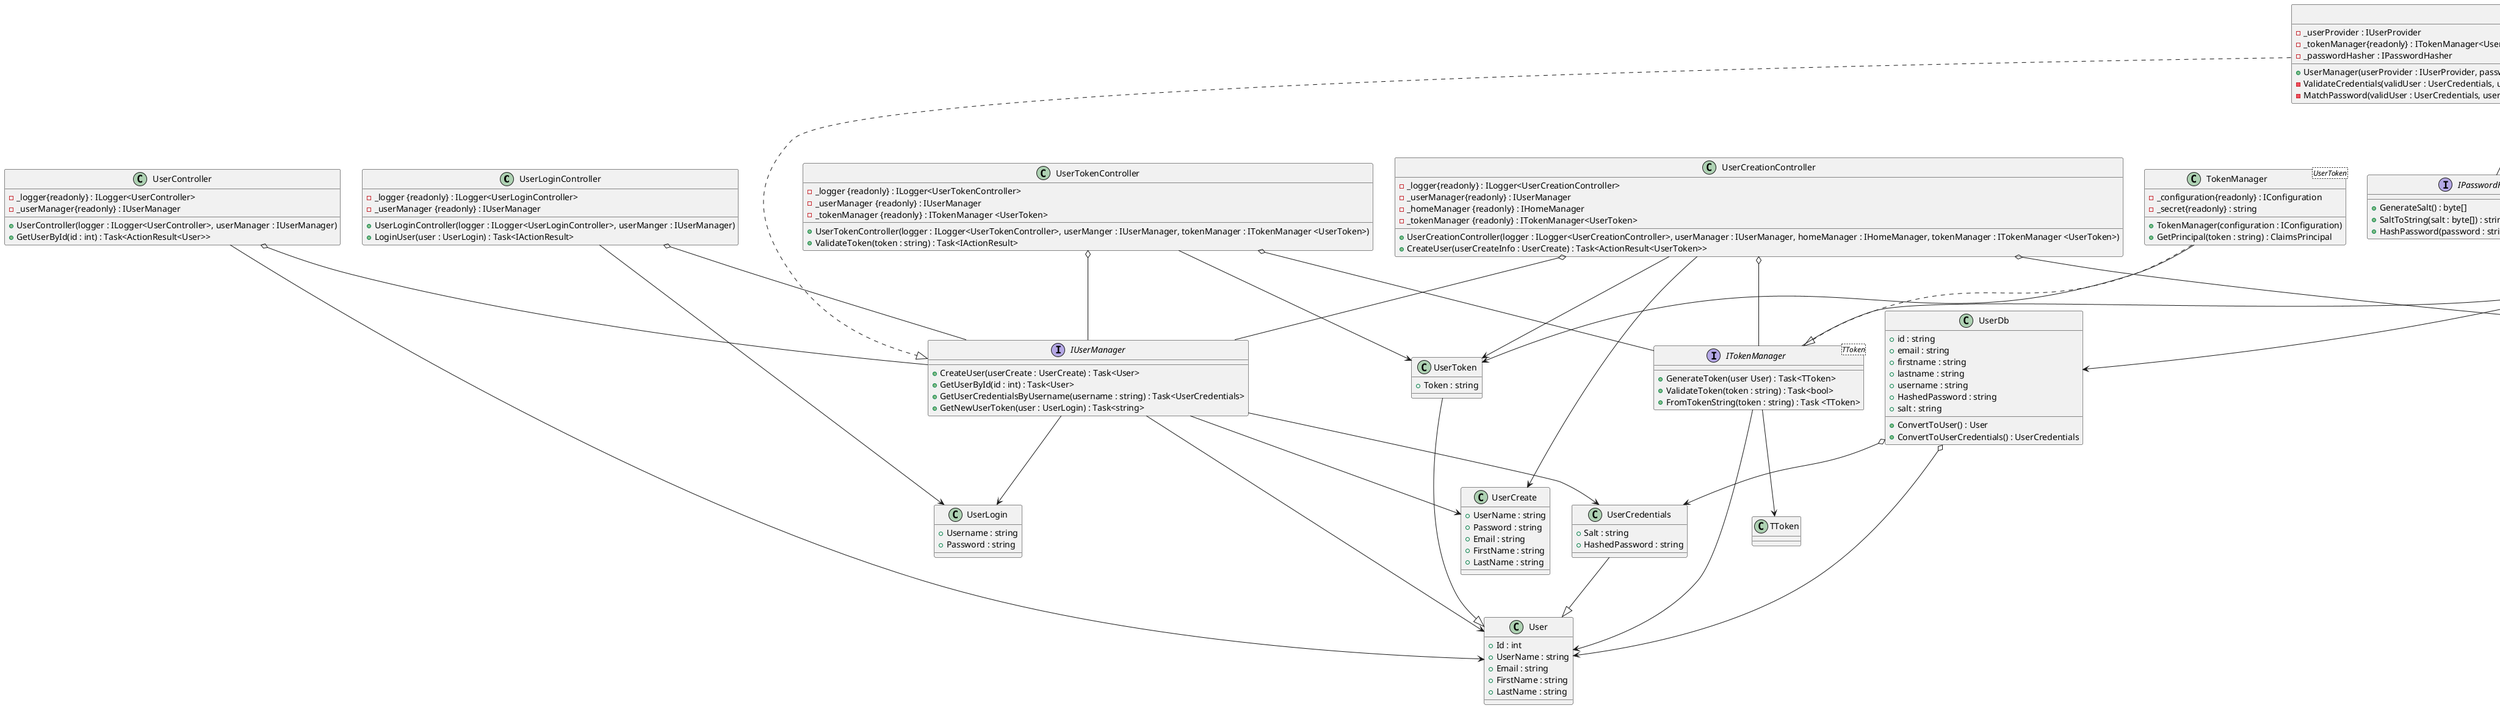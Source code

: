 @startuml API
top to bottom direction
UserLoginController o-- IUserManager
UserLoginController --> UserLogin
class UserLoginController{
    -_logger {readonly} : ILogger<UserLoginController>
    -_userManager {readonly} : IUserManager
    +UserLoginController(logger : ILogger<UserLoginController>, userManger : IUserManager)
    +LoginUser(user : UserLogin) : Task<IActionResult>
}

UserTokenController o-- IUserManager
UserTokenController o-- ITokenManager
UserTokenController --> UserToken
class UserTokenController{
    -_logger {readonly} : ILogger<UserTokenController>
    -_userManager {readonly} : IUserManager
    -_tokenManager {readonly} : ITokenManager <UserToken>
    +UserTokenController(logger : ILogger<UserTokenController>, userManger : IUserManager, tokenManager : ITokenManager <UserToken>)
    +ValidateToken(token : string) : Task<IActionResult>
}

UserCreationController o-- IUserManager
UserCreationController o-- IHomeManager
UserCreationController o-- ITokenManager
UserCreationController --> UserToken
UserCreationController --> UserCreate
class UserCreationController{
    -_logger{readonly} : ILogger<UserCreationController>
    -_userManager{readonly} : IUserManager
    -_homeManager {readonly} : IHomeManager
    -_tokenManager {readonly} : ITokenManager<UserToken>
    +UserCreationController(logger : ILogger<UserCreationController>, userManager : IUserManager, homeManager : IHomeManager, tokenManager : ITokenManager <UserToken>)
    +CreateUser(userCreateInfo : UserCreate) : Task<ActionResult<UserToken>>
}

UserController --> User
UserController o-- IUserManager
class UserController{
    -_logger{readonly} : ILogger<UserController>
    -_userManager{readonly} : IUserManager
    +UserController(logger : ILogger<UserController>, userManager : IUserManager)
    +GetUserById(id : int) : Task<ActionResult<User>>
}

HubController --> Hub
HubController o-- IHubManager
class HubController{
    -_logger{readonly} : ILogger<HubController>
    -_hubManager{readonly} : IHubManager
    +HubController(logger : ILogger<HubController>, hubManager : IHubManager)
    +GetHubById(id : int) : Task<ActionResult<Hub>>
    +GetHubsByHomeId(homeId : int) : Task<ActionResult<List<Hub>>>
    +GetHubsByUserId(userId : int) : Task<ActionResult<List<Hub>>>

}
HubCreationController --> HubCreate
HubCreationController --> Hub
HubCreationController o-- IHubManager
class HubCreationController{
    -_logger{readonly} : ILogger<HubCreationController>
    -_hubManager{readonly} : IHubManager
    +HubCreationController(logger : ILogger<HubCreationController>, hubManager : IHubManager)
    +CreateHub(hubCreateInfo : HubCreate) : Task<ActionResult<Hub>>
}

HomeCreationController --> HomeCreate
HomeCreationController o-- IHomeManager
HomeCreationController --> Home
class HomeCreationController{
    -_logger{readonly} : ILogger<HomeCreationController>
    -_homeManager{readonly} : IHomeManager
    +HomeCreationController(logger : ILogger<HomeCreationController>, homeManager: IHomeManager)
    +CreateHome(homeCreateInfo HomeCreate, userId : int) : Task<ActionResult<Home>>
}

HomeController o-- IHomeManager
HomeController --> Home
class HomeController{
    -_logger{readonly} : ILogger<HomeController>
    -_homeManager{readonly} : IHomeManager
    +HomeController(logger : ILogger<HomeController>, homeManager: IHomeManager)
    +GetHomeById(id : int) : Task<ActionResult<Home>>
}

IUserManager --> UserCreate
IUserManager --> User
IUserManager --> UserLogin
IUserManager --> UserCredentials
interface IUserManager{
    +CreateUser(userCreate : UserCreate) : Task<User>
    +GetUserById(id : int) : Task<User>
    +GetUserCredentialsByUsername(username : string) : Task<UserCredentials>
    +GetNewUserToken(user : UserLogin) : Task<string>
}

UserManager ..|> IUserManager
UserManager o-- IUserProvider
UserManager o-- ITokenManager
UserManager o-- IPasswordHasher
class UserManager{
    -_userProvider : IUserProvider
    -_tokenManager{readonly} : ITokenManager<UserToken>
    -_passwordHasher : IPasswordHasher
    +UserManager(userProvider : IUserProvider, passwordHasher : IPasswordHasher, tokenManager : ITokenManager<UserToken>)
    -ValidateCredentials(validUser : UserCredentials, user UserLogin) : bool
    -MatchPassword(validUser : UserCredentials, user UserLogin) : bool
}
IUserProvider --> UserDb
interface IUserProvider{
    +CreateUser(dataArray : Dictionary<string, string>) : Task<UserDb>
    +GetUserById(id : int) : Task<UserDb>
    +GetUserByUsername(username : string) : Task<UserDb>
}

ITokenManager --> User
ITokenManager --> TToken
interface ITokenManager<TToken> {
    +GenerateToken(user User) : Task<TToken>
    +ValidateToken(token : string) : Task<bool>
    +FromTokenString(token : string) : Task <TToken>
}
TokenManager ..|> ITokenManager
TokenManager --> UserToken
class TokenManager<UserToken> {
    -_configuration{readonly} : IConfiguration
    -_secret{readonly} : string
    +TokenManager(configuration : IConfiguration)
    +GetPrincipal(token : string) : ClaimsPrincipal
}

IHubManager --> HubCreate
IHubManager --> Hub
interface IHubManager{
    +CreateHub(hubCreate : HubCreate) : Task<Hub>
    +GetHubById(id : int) : Task<Hub>
    +GetHubsByHomeId(homeId : int) : Task<List<Hub>>
    +GetHubsByUserId(userId : int) : Task<List<Hub>>
}

HubManager ..|> IHubManager
HubManager o-- IHubProvider
class HubManager {
    -_hubProvider{readonly} : IHubProvider
    +HubManager(hubProvider : IHubProvider)
}

IHubProvider --> HubDb
interface IHubProvider{
    +CreateHub(dataArray : Dictionary<string,string>) : Task<HubDb>
    +GetHubById(id : int) : Task<HubDb>
    +GetHubsByHomeId(homeId : int) : Task<HubDb>
    +GetHubsByUserId(userId : int) : Task<HubDb>
}

IHomeManager --> HomeCreate
IHomeManager --> Home
IHomeManager --> RelateObject
interface IHomeManager{
    +CreateHome(homeCreate : HomeCreate, userId : int) : Task<Home>
    +GetHomeById(id : int) : Task<Home>
    +RelateUserToHome(userId : int, homeId : int) : Task<RelateObject>
}


IHomeProvider --> HomeDb
IHomeProvider --> RelateObject
interface IHomeProvider{
    +CreateHome(dataArray : Dictionary<string, string>) : Task<HomeDb>
    +GetHomeById(id : int) : Task<HomeDb>
    +RelateUserToHome(userId : int, homeId : int) : Task<RelateObject>
}
HomeProvider o-- ISurrealDbProvider
HomeProvider ..|> IHomeProvider
class HomeProvider{
    -_dbProvider : ISurrealDbProvider
    +HomeProvider(dbProvider : ISurrealDbProvider)
}

HubProvider o-- ISurrealDbProvider
HubProvider ..|> IHubProvider
class HubProvider{
    -_dbProvider : ISurrealDbProvider
    +HubProvider(dbProvider : ISurrealDbProvider)
}
UserProvider o-- ISurrealDbProvider
UserProvider ..|> IUserProvider
class UserProvider{
    -_dbProvider : ISurrealDbProvider
    +UserProvider(dbProvider : ISurrealDbProvider)
}
HomeManager o-- IHomeProvider
HomeManager ..|> IHomeManager
class HomeManager{
    -_homeProvider : IHomeProvider
    +HomeManager(homeProvider : IHomeProvider)
}

interface IPasswordHasher{
    +GenerateSalt() : byte[]
    +SaltToString(salt : byte[]) : string
    +HashPassword(password : string, salt : byte[]) : string
}
ISurrealDbProvider --> SurrealDbResult
ISurrealDbProvider --> RelateObject
interface ISurrealDbProvider{
    +MakeRawResult(sqlString : string) : Task<SurrealDbResult>
    +Create<T>(tableName : string, dataArray : Dictionary<string, string>) where T : new()
    +Relate(fromId : string, toId : string, byName : string) : Task<RelateObject>
    +GetNextId(tableName : string) : Task<int>
    +GetOneById<T>(tableName : string, id : int) : Task<T>
    +GetRelation(subjectId : string, relationName : string, alias : string) : Task<RelateObject>
    +GetOneFromInsideAnother<T>(tableName : string, baseTable : string, targetId : string) : Task<List<T>>
    +GetOneFromInsideARelation<T>(tableName : string, baseTable : string, relationTable : string, targetId : string) : Task<List<T>>
    +GetOneByField<T>(tableName : string, field : string, value : string) : Task<T>
}

class UserLogin
{
    +Username : string
    +Password : string
}

UserToken --|> User
class UserToken{
    +Token : string
}

class User {
    +Id : int
    +UserName : string
    +Email : string
    +FirstName : string
    +LastName : string
}

UserCredentials --|> User
class UserCredentials{
    +Salt : string
    +HashedPassword : string
}

class UserCreate{
    +UserName : string
    +Password : string
    +Email : string
    +FirstName : string
    +LastName : string
}
UserDb o--> User
UserDb o--> UserCredentials
class UserDb{
    +id : string
    +email : string
    +firstname : string
    +lastname : string
    +username : string
    +HashedPassword : string
    +salt : string
    +ConvertToUser() : User
    +ConvertToUserCredentials() : UserCredentials
}

class Hub {
    +Id : int
    +Name: string
    +Mac : string
    +Home : string
    +PrivateAddress : string
    +PublicAddress : string
}
class HubCreate{
    +Name: string
    +Mac : string
    +Home : string
    +PrivateAddress : string
    +PublicAddress : string
}
HubDb o--> Hub
class HubDb{
    +id : string
    +name : string
    +mac : string
    +home : string
    +private_addr : string
    +public_addr : string
    +ConverToHub() : Hub
}
class HomeCreate{
    +Name: string
}
HomeDb o--> Home
class HomeDb{
    +id : string
    +name : string
    +ConvertToHome() : Home
}
class Home{
    +Id : int
    +Name: string
}
class RelateObject{
    +Id : string
    +In : string
    +Out : string
    +RelateObject(Id : string, In : string, Out : string)
}
class SurrealDbResult{
    +time : string
    +status : string
    +result : List<object>
}
@enduml